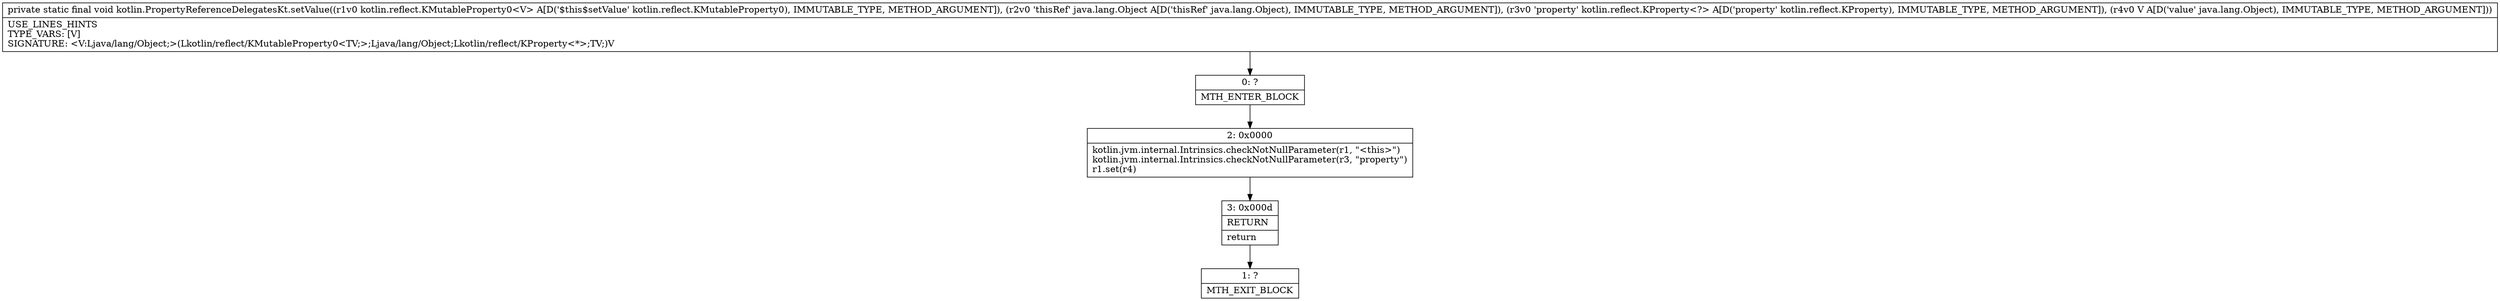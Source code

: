 digraph "CFG forkotlin.PropertyReferenceDelegatesKt.setValue(Lkotlin\/reflect\/KMutableProperty0;Ljava\/lang\/Object;Lkotlin\/reflect\/KProperty;Ljava\/lang\/Object;)V" {
Node_0 [shape=record,label="{0\:\ ?|MTH_ENTER_BLOCK\l}"];
Node_2 [shape=record,label="{2\:\ 0x0000|kotlin.jvm.internal.Intrinsics.checkNotNullParameter(r1, \"\<this\>\")\lkotlin.jvm.internal.Intrinsics.checkNotNullParameter(r3, \"property\")\lr1.set(r4)\l}"];
Node_3 [shape=record,label="{3\:\ 0x000d|RETURN\l|return\l}"];
Node_1 [shape=record,label="{1\:\ ?|MTH_EXIT_BLOCK\l}"];
MethodNode[shape=record,label="{private static final void kotlin.PropertyReferenceDelegatesKt.setValue((r1v0 kotlin.reflect.KMutableProperty0\<V\> A[D('$this$setValue' kotlin.reflect.KMutableProperty0), IMMUTABLE_TYPE, METHOD_ARGUMENT]), (r2v0 'thisRef' java.lang.Object A[D('thisRef' java.lang.Object), IMMUTABLE_TYPE, METHOD_ARGUMENT]), (r3v0 'property' kotlin.reflect.KProperty\<?\> A[D('property' kotlin.reflect.KProperty), IMMUTABLE_TYPE, METHOD_ARGUMENT]), (r4v0 V A[D('value' java.lang.Object), IMMUTABLE_TYPE, METHOD_ARGUMENT]))  | USE_LINES_HINTS\lTYPE_VARS: [V]\lSIGNATURE: \<V:Ljava\/lang\/Object;\>(Lkotlin\/reflect\/KMutableProperty0\<TV;\>;Ljava\/lang\/Object;Lkotlin\/reflect\/KProperty\<*\>;TV;)V\l}"];
MethodNode -> Node_0;Node_0 -> Node_2;
Node_2 -> Node_3;
Node_3 -> Node_1;
}

